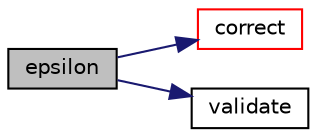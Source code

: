 digraph "epsilon"
{
  bgcolor="transparent";
  edge [fontname="Helvetica",fontsize="10",labelfontname="Helvetica",labelfontsize="10"];
  node [fontname="Helvetica",fontsize="10",shape=record];
  rankdir="LR";
  Node1 [label="epsilon",height=0.2,width=0.4,color="black", fillcolor="grey75", style="filled", fontcolor="black"];
  Node1 -> Node2 [color="midnightblue",fontsize="10",style="solid",fontname="Helvetica"];
  Node2 [label="correct",height=0.2,width=0.4,color="red",URL="$a01264.html#a3ae44b28050c3aa494c1d8e18cf618c1",tooltip="Solve the turbulence equations and correct the turbulence viscosity. "];
  Node1 -> Node3 [color="midnightblue",fontsize="10",style="solid",fontname="Helvetica"];
  Node3 [label="validate",height=0.2,width=0.4,color="black",URL="$a01264.html#a41d45236c37b75848f4b1667a11fb50e",tooltip="Validate the turbulence fields after construction. "];
}
